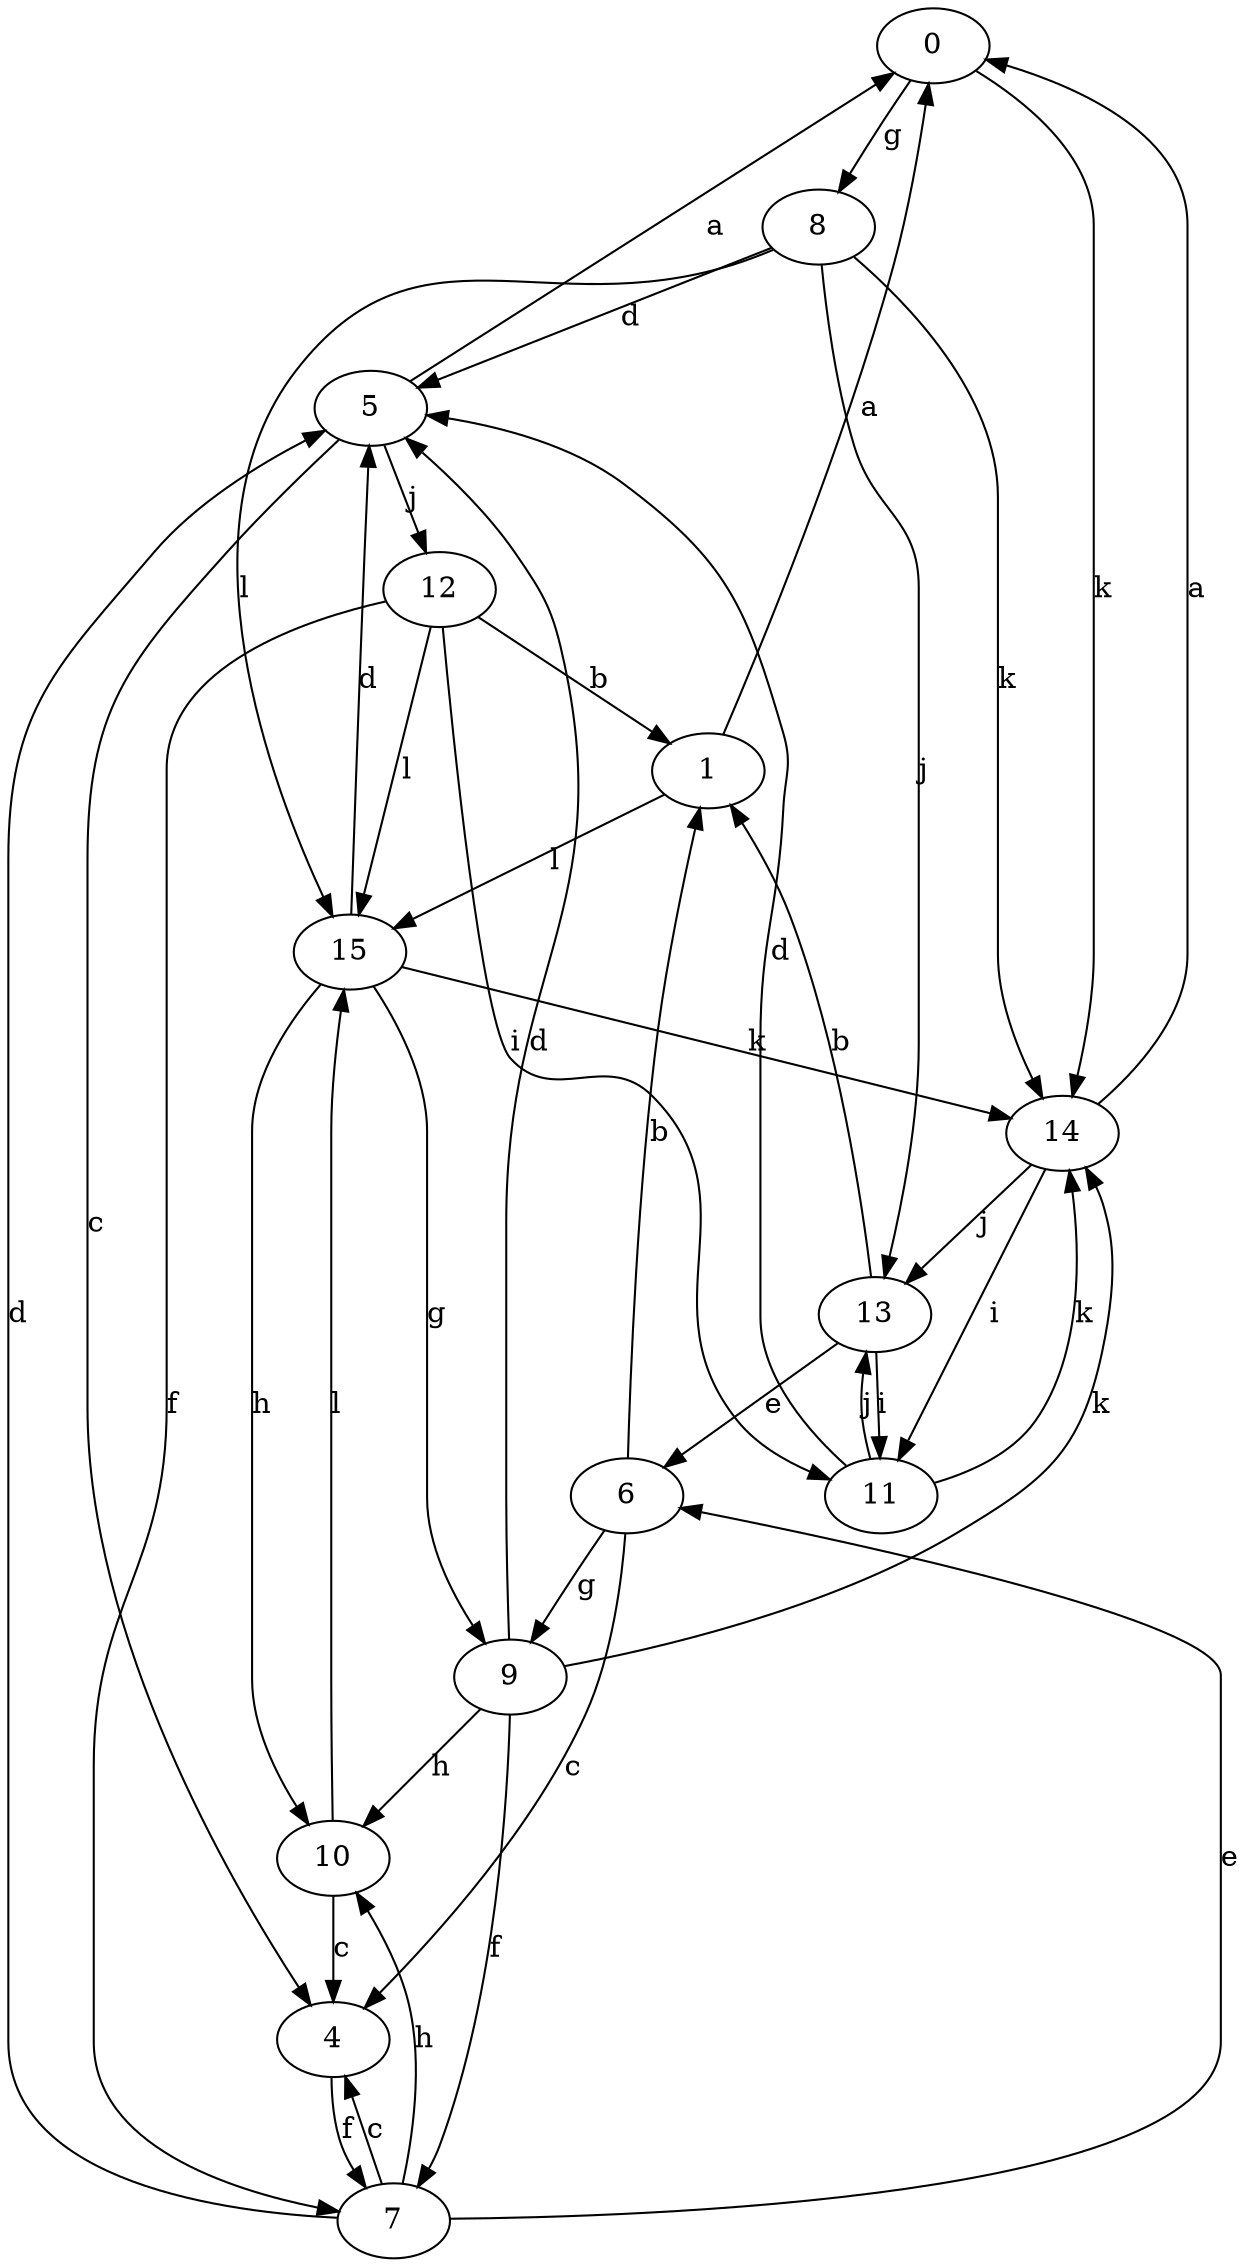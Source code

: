 strict digraph  {
0;
1;
4;
5;
6;
7;
8;
9;
10;
11;
12;
13;
14;
15;
0 -> 8  [label=g];
0 -> 14  [label=k];
1 -> 0  [label=a];
1 -> 15  [label=l];
4 -> 7  [label=f];
5 -> 0  [label=a];
5 -> 4  [label=c];
5 -> 12  [label=j];
6 -> 1  [label=b];
6 -> 4  [label=c];
6 -> 9  [label=g];
7 -> 4  [label=c];
7 -> 5  [label=d];
7 -> 6  [label=e];
7 -> 10  [label=h];
8 -> 5  [label=d];
8 -> 13  [label=j];
8 -> 14  [label=k];
8 -> 15  [label=l];
9 -> 5  [label=d];
9 -> 7  [label=f];
9 -> 10  [label=h];
9 -> 14  [label=k];
10 -> 4  [label=c];
10 -> 15  [label=l];
11 -> 5  [label=d];
11 -> 13  [label=j];
11 -> 14  [label=k];
12 -> 1  [label=b];
12 -> 7  [label=f];
12 -> 11  [label=i];
12 -> 15  [label=l];
13 -> 1  [label=b];
13 -> 6  [label=e];
13 -> 11  [label=i];
14 -> 0  [label=a];
14 -> 11  [label=i];
14 -> 13  [label=j];
15 -> 5  [label=d];
15 -> 9  [label=g];
15 -> 10  [label=h];
15 -> 14  [label=k];
}
